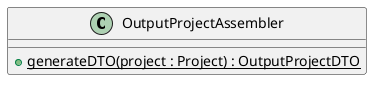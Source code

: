@startuml
'https://plantuml.com/class-diagram

class OutputProjectAssembler {

    + generateDTO(project : Project) : OutputProjectDTO {static}
}

@enduml